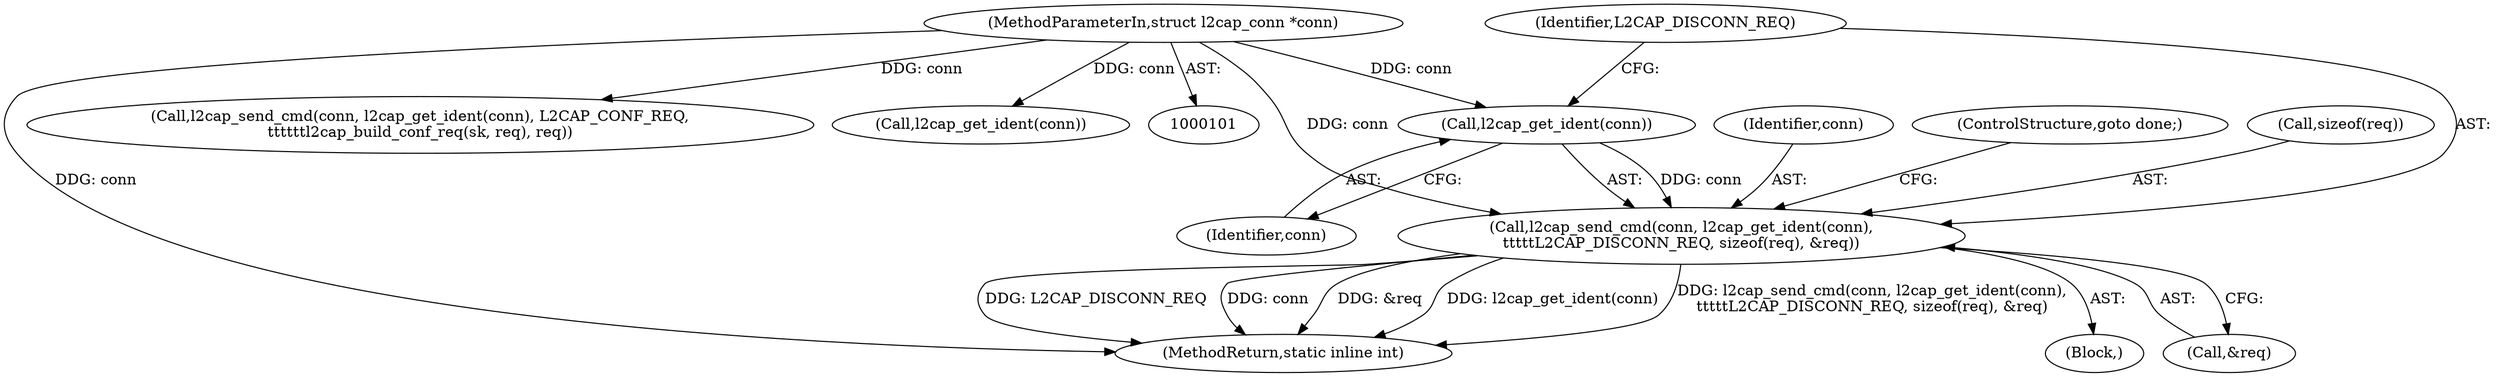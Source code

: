 digraph "0_linux_f2fcfcd670257236ebf2088bbdf26f6a8ef459fe_1@API" {
"1000214" [label="(Call,l2cap_send_cmd(conn, l2cap_get_ident(conn),\n\t\t\t\t\tL2CAP_DISCONN_REQ, sizeof(req), &req))"];
"1000216" [label="(Call,l2cap_get_ident(conn))"];
"1000102" [label="(MethodParameterIn,struct l2cap_conn *conn)"];
"1000255" [label="(MethodReturn,static inline int)"];
"1000214" [label="(Call,l2cap_send_cmd(conn, l2cap_get_ident(conn),\n\t\t\t\t\tL2CAP_DISCONN_REQ, sizeof(req), &req))"];
"1000102" [label="(MethodParameterIn,struct l2cap_conn *conn)"];
"1000215" [label="(Identifier,conn)"];
"1000194" [label="(Block,)"];
"1000218" [label="(Identifier,L2CAP_DISCONN_REQ)"];
"1000221" [label="(Call,&req)"];
"1000223" [label="(ControlStructure,goto done;)"];
"1000219" [label="(Call,sizeof(req))"];
"1000216" [label="(Call,l2cap_get_ident(conn))"];
"1000168" [label="(Call,l2cap_send_cmd(conn, l2cap_get_ident(conn), L2CAP_CONF_REQ,\n\t\t\t\t\t\tl2cap_build_conf_req(sk, req), req))"];
"1000217" [label="(Identifier,conn)"];
"1000170" [label="(Call,l2cap_get_ident(conn))"];
"1000214" -> "1000194"  [label="AST: "];
"1000214" -> "1000221"  [label="CFG: "];
"1000215" -> "1000214"  [label="AST: "];
"1000216" -> "1000214"  [label="AST: "];
"1000218" -> "1000214"  [label="AST: "];
"1000219" -> "1000214"  [label="AST: "];
"1000221" -> "1000214"  [label="AST: "];
"1000223" -> "1000214"  [label="CFG: "];
"1000214" -> "1000255"  [label="DDG: &req"];
"1000214" -> "1000255"  [label="DDG: l2cap_get_ident(conn)"];
"1000214" -> "1000255"  [label="DDG: l2cap_send_cmd(conn, l2cap_get_ident(conn),\n\t\t\t\t\tL2CAP_DISCONN_REQ, sizeof(req), &req)"];
"1000214" -> "1000255"  [label="DDG: L2CAP_DISCONN_REQ"];
"1000214" -> "1000255"  [label="DDG: conn"];
"1000216" -> "1000214"  [label="DDG: conn"];
"1000102" -> "1000214"  [label="DDG: conn"];
"1000216" -> "1000217"  [label="CFG: "];
"1000217" -> "1000216"  [label="AST: "];
"1000218" -> "1000216"  [label="CFG: "];
"1000102" -> "1000216"  [label="DDG: conn"];
"1000102" -> "1000101"  [label="AST: "];
"1000102" -> "1000255"  [label="DDG: conn"];
"1000102" -> "1000168"  [label="DDG: conn"];
"1000102" -> "1000170"  [label="DDG: conn"];
}
